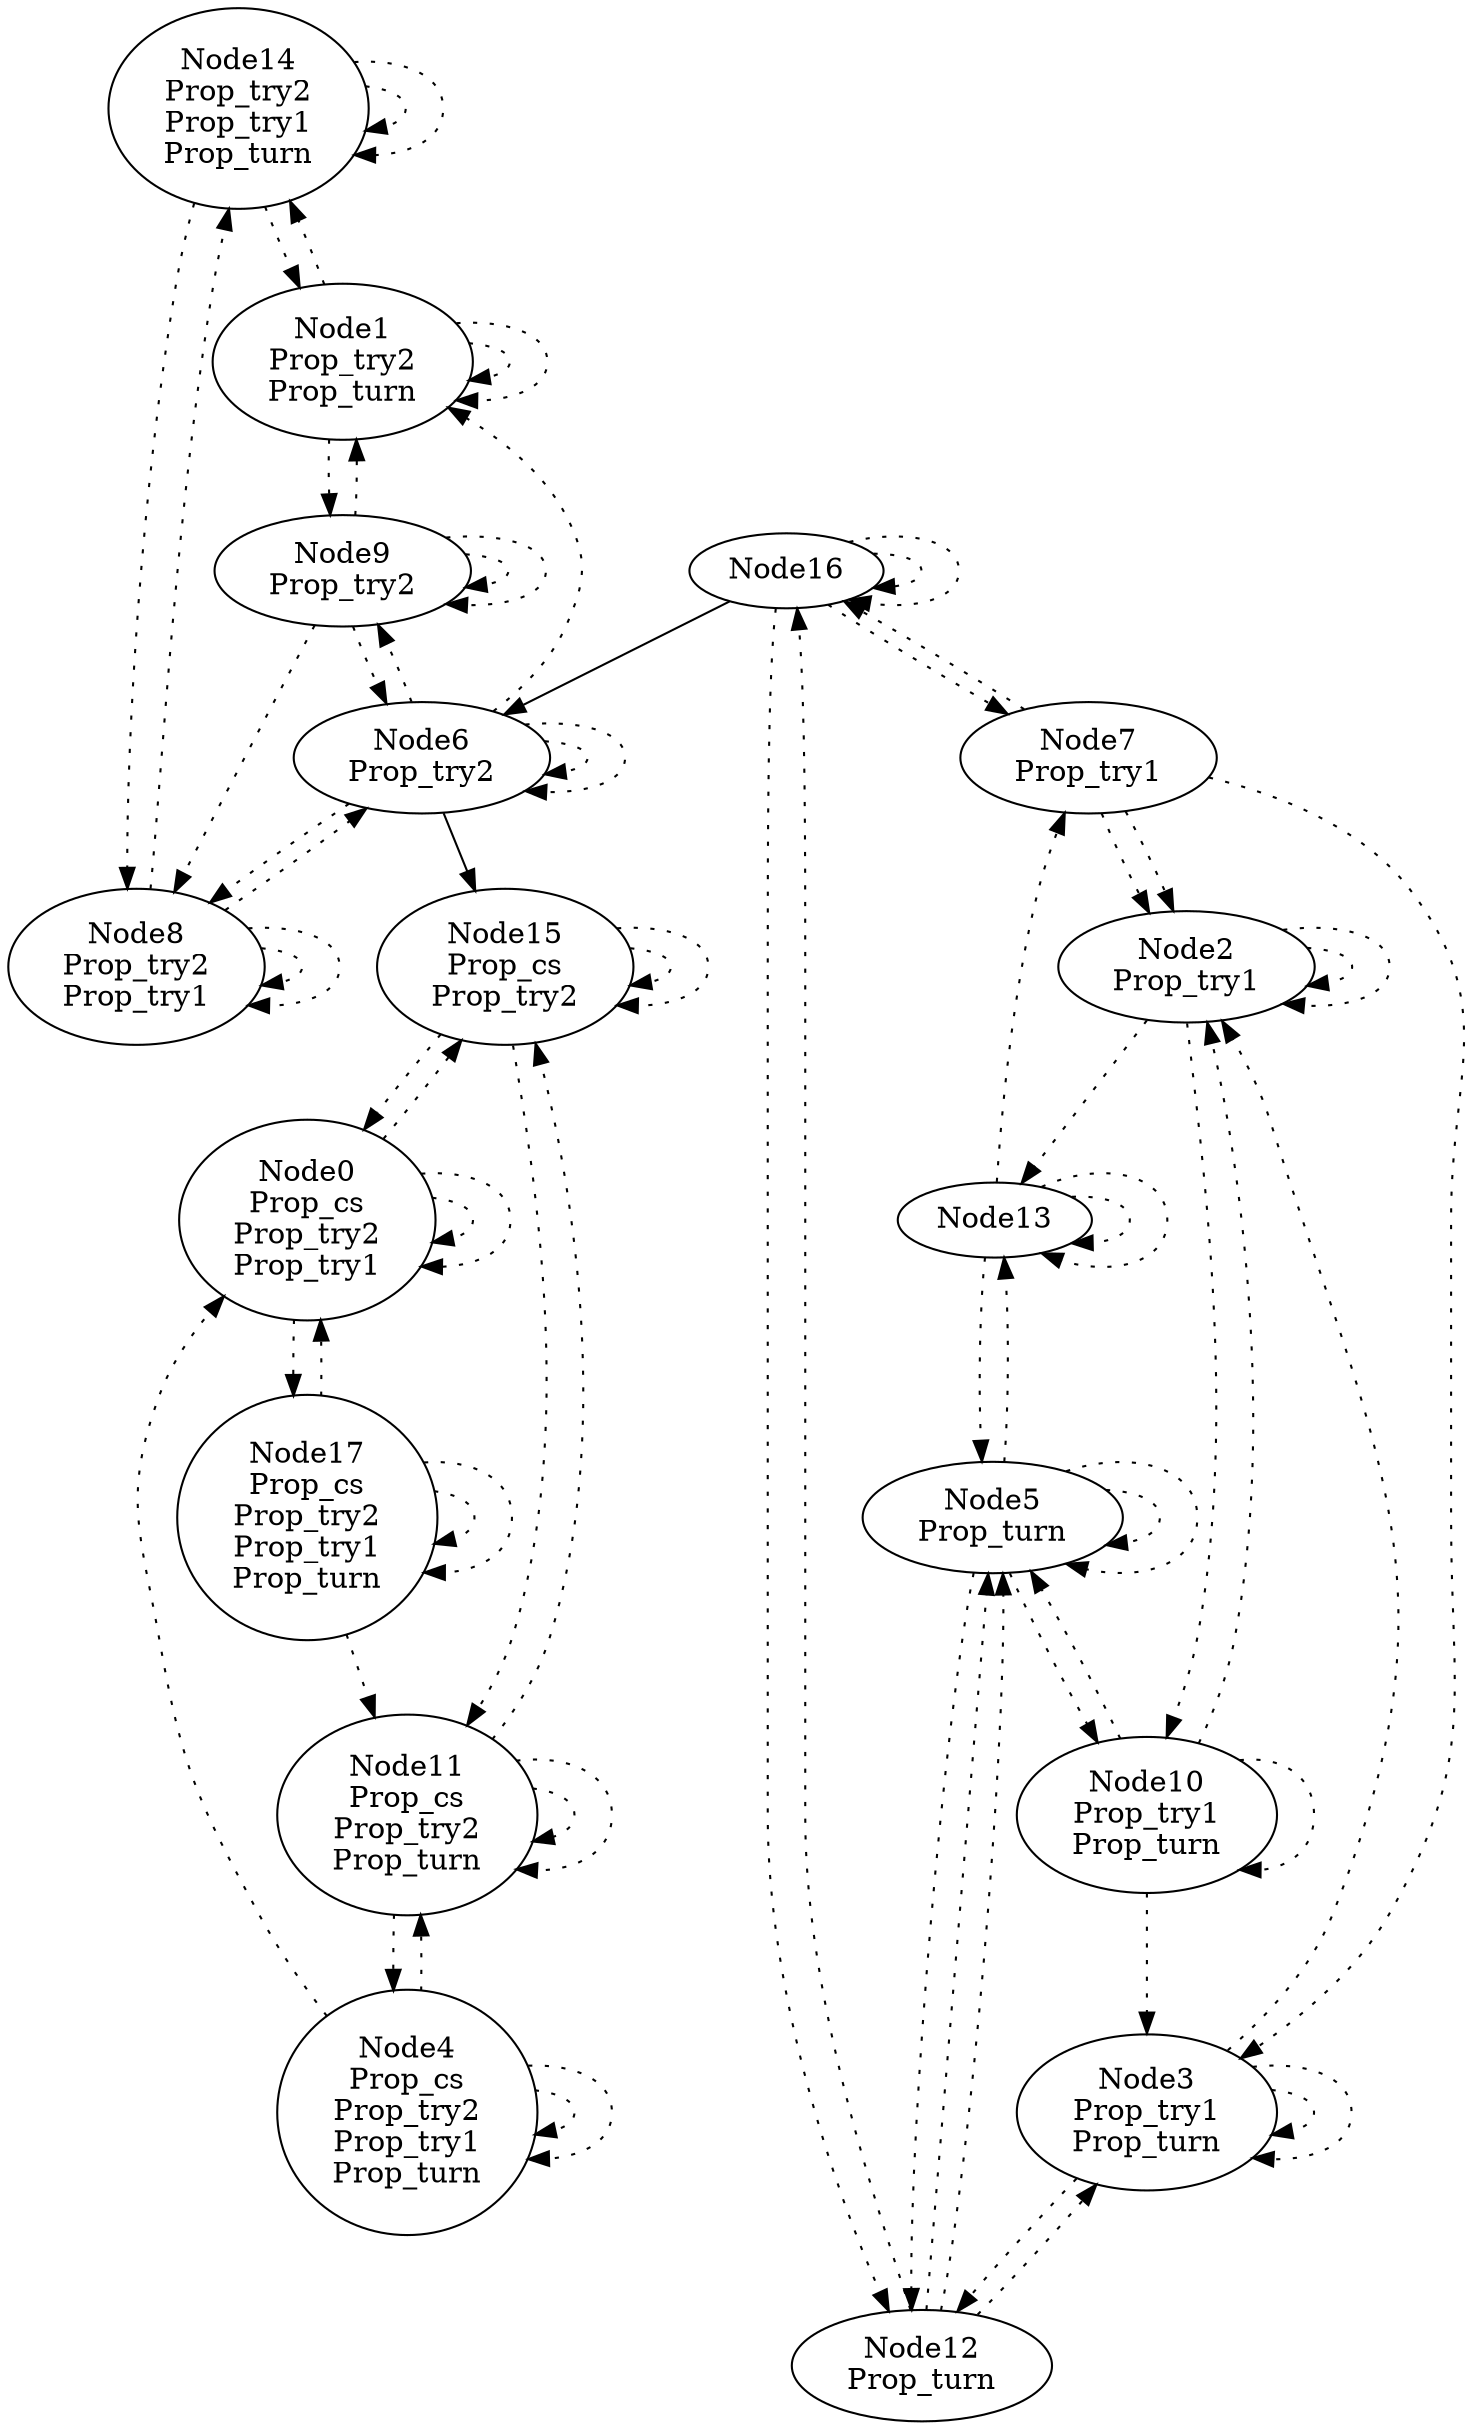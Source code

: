 digraph G{
Node14->Node14[style=dotted];
Node14->Node1[style=dotted];
Node14->Node14[style=dotted];
Node14->Node8[style=dotted];
Node14 [label = "Node14\nProp_try2\nProp_try1\nProp_turn"];
Node13->Node13[style=dotted];
Node13->Node7[style=dotted];
Node13->Node13[style=dotted];
Node13->Node5[style=dotted];
Node13 [label = "Node13"];
Node16->Node6;
Node16->Node16[style=dotted];
Node16->Node7[style=dotted];
Node16->Node16[style=dotted];
Node16->Node12[style=dotted];
Node16 [label = "Node16"];
Node15->Node15[style=dotted];
Node15->Node0[style=dotted];
Node15->Node15[style=dotted];
Node15->Node11[style=dotted];
Node15 [label = "Node15\nProp_cs\nProp_try2"];
Node10->Node5[style=dotted];
Node10->Node3[style=dotted];
Node10->Node10[style=dotted];
Node10->Node2[style=dotted];
Node10 [label = "Node10\nProp_try1\nProp_turn"];
Node12->Node5[style=dotted];
Node12->Node3[style=dotted];
Node12->Node16[style=dotted];
Node12->Node5[style=dotted];
Node12 [label = "Node12\nProp_turn"];
Node11->Node11[style=dotted];
Node11->Node4[style=dotted];
Node11->Node15[style=dotted];
Node11->Node11[style=dotted];
Node11 [label = "Node11\nProp_cs\nProp_try2\nProp_turn"];
Node9->Node9[style=dotted];
Node9->Node8[style=dotted];
Node9->Node6[style=dotted];
Node9->Node9[style=dotted];
Node9->Node1[style=dotted];
Node9 [label = "Node9\nProp_try2"];
Node8->Node8[style=dotted];
Node8->Node6[style=dotted];
Node8->Node14[style=dotted];
Node8->Node8[style=dotted];
Node8 [label = "Node8\nProp_try2\nProp_try1"];
Node7->Node16[style=dotted];
Node7->Node2[style=dotted];
Node7->Node3[style=dotted];
Node7->Node2[style=dotted];
Node7 [label = "Node7\nProp_try1"];
Node6->Node15;
Node6->Node9[style=dotted];
Node6->Node8[style=dotted];
Node6->Node6[style=dotted];
Node6->Node6[style=dotted];
Node6->Node1[style=dotted];
Node6 [label = "Node6\nProp_try2"];
Node5->Node10[style=dotted];
Node5->Node12[style=dotted];
Node5->Node5[style=dotted];
Node5->Node13[style=dotted];
Node5->Node5[style=dotted];
Node5 [label = "Node5\nProp_turn"];
Node4->Node11[style=dotted];
Node4->Node4[style=dotted];
Node4->Node4[style=dotted];
Node4->Node0[style=dotted];
Node4 [label = "Node4\nProp_cs\nProp_try2\nProp_try1\nProp_turn"];
Node17->Node11[style=dotted];
Node17->Node17[style=dotted];
Node17->Node17[style=dotted];
Node17->Node0[style=dotted];
Node17 [label = "Node17\nProp_cs\nProp_try2\nProp_try1\nProp_turn"];
Node3->Node12[style=dotted];
Node3->Node3[style=dotted];
Node3->Node3[style=dotted];
Node3->Node2[style=dotted];
Node3 [label = "Node3\nProp_try1\nProp_turn"];
Node2->Node13[style=dotted];
Node2->Node2[style=dotted];
Node2->Node10[style=dotted];
Node2->Node2[style=dotted];
Node2 [label = "Node2\nProp_try1"];
Node1->Node14[style=dotted];
Node1->Node1[style=dotted];
Node1->Node9[style=dotted];
Node1->Node1[style=dotted];
Node1 [label = "Node1\nProp_try2\nProp_turn"];
Node0->Node15[style=dotted];
Node0->Node0[style=dotted];
Node0->Node17[style=dotted];
Node0->Node0[style=dotted];
Node0 [label = "Node0\nProp_cs\nProp_try2\nProp_try1"];
}
